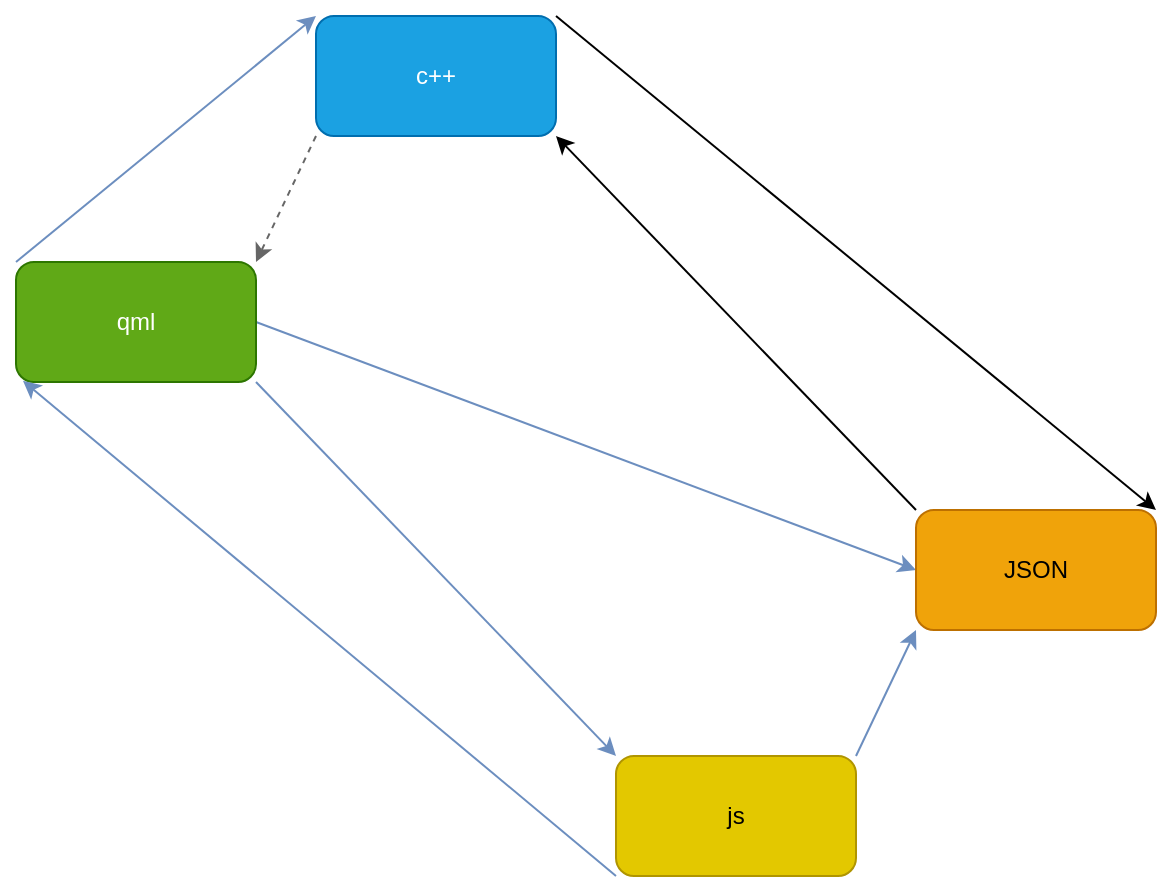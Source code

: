 <mxfile version="24.7.17">
  <diagram name="基本访问关系" id="e6Z8ryce-fjTPocQFP1j">
    <mxGraphModel dx="740" dy="499" grid="1" gridSize="10" guides="1" tooltips="1" connect="1" arrows="1" fold="1" page="1" pageScale="1" pageWidth="827" pageHeight="1169" math="0" shadow="0">
      <root>
        <mxCell id="0" />
        <mxCell id="1" parent="0" />
        <mxCell id="0WNuJ_JvVubOyZbFS2ZN-4" style="rounded=0;orthogonalLoop=1;jettySize=auto;html=1;exitX=0;exitY=0;exitDx=0;exitDy=0;entryX=0;entryY=0;entryDx=0;entryDy=0;fillColor=#dae8fc;strokeColor=#6c8ebf;" edge="1" parent="1" source="0WNuJ_JvVubOyZbFS2ZN-1" target="0WNuJ_JvVubOyZbFS2ZN-2">
          <mxGeometry relative="1" as="geometry" />
        </mxCell>
        <mxCell id="0WNuJ_JvVubOyZbFS2ZN-5" style="rounded=0;orthogonalLoop=1;jettySize=auto;html=1;entryX=0;entryY=0;entryDx=0;entryDy=0;exitX=1;exitY=1;exitDx=0;exitDy=0;fillColor=#dae8fc;strokeColor=#6c8ebf;" edge="1" parent="1" source="0WNuJ_JvVubOyZbFS2ZN-1" target="0WNuJ_JvVubOyZbFS2ZN-3">
          <mxGeometry relative="1" as="geometry" />
        </mxCell>
        <mxCell id="0WNuJ_JvVubOyZbFS2ZN-17" style="rounded=0;orthogonalLoop=1;jettySize=auto;html=1;entryX=0;entryY=0.5;entryDx=0;entryDy=0;exitX=1;exitY=0.5;exitDx=0;exitDy=0;fillColor=#dae8fc;strokeColor=#6c8ebf;" edge="1" parent="1" source="0WNuJ_JvVubOyZbFS2ZN-1" target="0WNuJ_JvVubOyZbFS2ZN-11">
          <mxGeometry relative="1" as="geometry" />
        </mxCell>
        <mxCell id="0WNuJ_JvVubOyZbFS2ZN-1" value="qml" style="rounded=1;whiteSpace=wrap;html=1;fillColor=#60a917;fontColor=#ffffff;strokeColor=#2D7600;" vertex="1" parent="1">
          <mxGeometry x="129" y="223" width="120" height="60" as="geometry" />
        </mxCell>
        <mxCell id="0WNuJ_JvVubOyZbFS2ZN-9" style="rounded=0;orthogonalLoop=1;jettySize=auto;html=1;entryX=1;entryY=0;entryDx=0;entryDy=0;exitX=0;exitY=1;exitDx=0;exitDy=0;fillColor=#f5f5f5;strokeColor=#666666;dashed=1;" edge="1" parent="1" source="0WNuJ_JvVubOyZbFS2ZN-2" target="0WNuJ_JvVubOyZbFS2ZN-1">
          <mxGeometry relative="1" as="geometry" />
        </mxCell>
        <mxCell id="0WNuJ_JvVubOyZbFS2ZN-12" style="rounded=0;orthogonalLoop=1;jettySize=auto;html=1;entryX=1;entryY=0;entryDx=0;entryDy=0;exitX=1;exitY=0;exitDx=0;exitDy=0;" edge="1" parent="1" source="0WNuJ_JvVubOyZbFS2ZN-2" target="0WNuJ_JvVubOyZbFS2ZN-11">
          <mxGeometry relative="1" as="geometry" />
        </mxCell>
        <mxCell id="0WNuJ_JvVubOyZbFS2ZN-2" value="c++" style="rounded=1;whiteSpace=wrap;html=1;fillColor=#1ba1e2;fontColor=#ffffff;strokeColor=#006EAF;" vertex="1" parent="1">
          <mxGeometry x="279" y="100" width="120" height="60" as="geometry" />
        </mxCell>
        <mxCell id="0WNuJ_JvVubOyZbFS2ZN-6" style="rounded=0;orthogonalLoop=1;jettySize=auto;html=1;exitX=0;exitY=1;exitDx=0;exitDy=0;entryX=0.029;entryY=0.99;entryDx=0;entryDy=0;entryPerimeter=0;fillColor=#dae8fc;strokeColor=#6c8ebf;" edge="1" parent="1" source="0WNuJ_JvVubOyZbFS2ZN-3" target="0WNuJ_JvVubOyZbFS2ZN-1">
          <mxGeometry relative="1" as="geometry">
            <mxPoint x="309" y="550" as="sourcePoint" />
          </mxGeometry>
        </mxCell>
        <mxCell id="0WNuJ_JvVubOyZbFS2ZN-15" style="rounded=0;orthogonalLoop=1;jettySize=auto;html=1;entryX=0;entryY=1;entryDx=0;entryDy=0;exitX=1;exitY=0;exitDx=0;exitDy=0;fillColor=#dae8fc;strokeColor=#6c8ebf;" edge="1" parent="1" source="0WNuJ_JvVubOyZbFS2ZN-3" target="0WNuJ_JvVubOyZbFS2ZN-11">
          <mxGeometry relative="1" as="geometry" />
        </mxCell>
        <mxCell id="0WNuJ_JvVubOyZbFS2ZN-3" value="js" style="rounded=1;whiteSpace=wrap;html=1;fillColor=#e3c800;fontColor=#000000;strokeColor=#B09500;" vertex="1" parent="1">
          <mxGeometry x="429" y="470" width="120" height="60" as="geometry" />
        </mxCell>
        <mxCell id="0WNuJ_JvVubOyZbFS2ZN-16" style="rounded=0;orthogonalLoop=1;jettySize=auto;html=1;entryX=1;entryY=1;entryDx=0;entryDy=0;exitX=0;exitY=0;exitDx=0;exitDy=0;" edge="1" parent="1" source="0WNuJ_JvVubOyZbFS2ZN-11" target="0WNuJ_JvVubOyZbFS2ZN-2">
          <mxGeometry relative="1" as="geometry" />
        </mxCell>
        <mxCell id="0WNuJ_JvVubOyZbFS2ZN-11" value="JSON" style="rounded=1;whiteSpace=wrap;html=1;fillColor=#f0a30a;fontColor=#000000;strokeColor=#BD7000;" vertex="1" parent="1">
          <mxGeometry x="579" y="347" width="120" height="60" as="geometry" />
        </mxCell>
      </root>
    </mxGraphModel>
  </diagram>
</mxfile>
